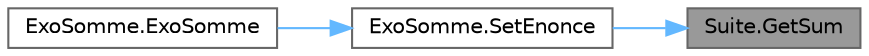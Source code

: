digraph "Suite.GetSum"
{
 // LATEX_PDF_SIZE
  bgcolor="transparent";
  edge [fontname=Helvetica,fontsize=10,labelfontname=Helvetica,labelfontsize=10];
  node [fontname=Helvetica,fontsize=10,shape=box,height=0.2,width=0.4];
  rankdir="RL";
  Node1 [id="Node000001",label="Suite.GetSum",height=0.2,width=0.4,color="gray40", fillcolor="grey60", style="filled", fontcolor="black",tooltip="Renvoie la somme de N premiers termes."];
  Node1 -> Node2 [id="edge1_Node000001_Node000002",dir="back",color="steelblue1",style="solid",tooltip=" "];
  Node2 [id="Node000002",label="ExoSomme.SetEnonce",height=0.2,width=0.4,color="grey40", fillcolor="white", style="filled",URL="$class_exo_somme.html#a1921a8b11b672f2571a657a9d4d49225",tooltip=" "];
  Node2 -> Node3 [id="edge2_Node000002_Node000003",dir="back",color="steelblue1",style="solid",tooltip=" "];
  Node3 [id="Node000003",label="ExoSomme.ExoSomme",height=0.2,width=0.4,color="grey40", fillcolor="white", style="filled",URL="$class_exo_somme.html#a90d4eb81397e1c25c0aa42fb42beefa4",tooltip=" "];
}
